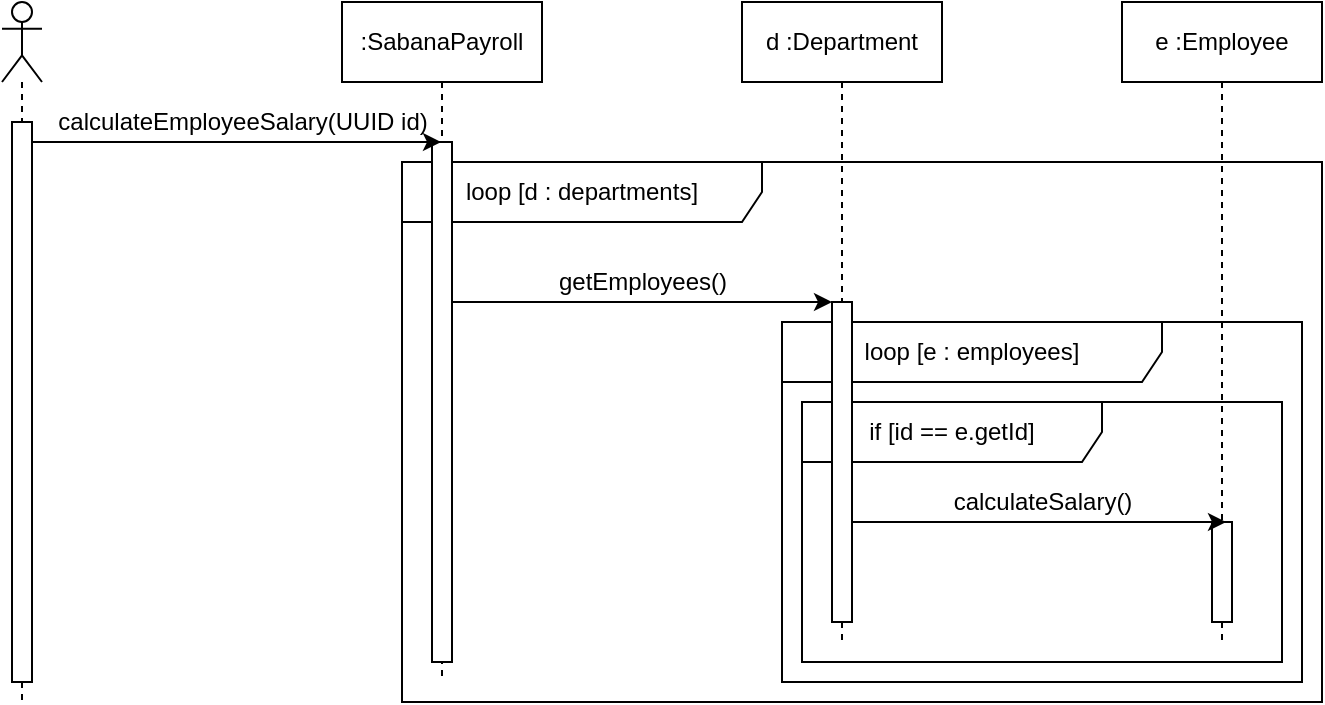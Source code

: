 <mxfile version="14.5.1" type="device"><diagram id="fceJ_CBfDFHudibCMEtz" name="Page-1"><mxGraphModel dx="1422" dy="705" grid="1" gridSize="10" guides="1" tooltips="1" connect="1" arrows="1" fold="1" page="1" pageScale="1" pageWidth="827" pageHeight="1169" math="0" shadow="0"><root><mxCell id="0"/><mxCell id="1" parent="0"/><mxCell id="NHB-jQK3NWHTKm5s4tQf-15" value="loop [d : departments]" style="shape=umlFrame;whiteSpace=wrap;html=1;width=180;height=30;" vertex="1" parent="1"><mxGeometry x="250" y="120" width="460" height="270" as="geometry"/></mxCell><mxCell id="NHB-jQK3NWHTKm5s4tQf-16" value="loop [e : employees]" style="shape=umlFrame;whiteSpace=wrap;html=1;width=190;height=30;" vertex="1" parent="1"><mxGeometry x="440" y="200" width="260" height="180" as="geometry"/></mxCell><mxCell id="NHB-jQK3NWHTKm5s4tQf-17" value="if [id == e.getId]" style="shape=umlFrame;whiteSpace=wrap;html=1;width=150;height=30;" vertex="1" parent="1"><mxGeometry x="450" y="240" width="240" height="130" as="geometry"/></mxCell><mxCell id="NHB-jQK3NWHTKm5s4tQf-1" value="" style="shape=umlLifeline;participant=umlActor;perimeter=lifelinePerimeter;whiteSpace=wrap;html=1;container=1;collapsible=0;recursiveResize=0;verticalAlign=top;spacingTop=36;outlineConnect=0;" vertex="1" parent="1"><mxGeometry x="50" y="40" width="20" height="350" as="geometry"/></mxCell><mxCell id="NHB-jQK3NWHTKm5s4tQf-2" value="" style="html=1;points=[];perimeter=orthogonalPerimeter;" vertex="1" parent="NHB-jQK3NWHTKm5s4tQf-1"><mxGeometry x="5" y="60" width="10" height="280" as="geometry"/></mxCell><mxCell id="NHB-jQK3NWHTKm5s4tQf-3" value=":SabanaPayroll" style="shape=umlLifeline;perimeter=lifelinePerimeter;whiteSpace=wrap;html=1;container=1;collapsible=0;recursiveResize=0;outlineConnect=0;" vertex="1" parent="1"><mxGeometry x="220" y="40" width="100" height="340" as="geometry"/></mxCell><mxCell id="NHB-jQK3NWHTKm5s4tQf-4" value="" style="html=1;points=[];perimeter=orthogonalPerimeter;" vertex="1" parent="NHB-jQK3NWHTKm5s4tQf-3"><mxGeometry x="45" y="70" width="10" height="260" as="geometry"/></mxCell><mxCell id="NHB-jQK3NWHTKm5s4tQf-7" value="calculateEmployeeSalary(UUID id)" style="text;html=1;align=center;verticalAlign=middle;resizable=0;points=[];autosize=1;" vertex="1" parent="1"><mxGeometry x="70" y="90" width="200" height="20" as="geometry"/></mxCell><mxCell id="NHB-jQK3NWHTKm5s4tQf-8" style="edgeStyle=orthogonalEdgeStyle;rounded=0;orthogonalLoop=1;jettySize=auto;html=1;" edge="1" parent="1"><mxGeometry relative="1" as="geometry"><mxPoint x="65" y="110" as="sourcePoint"/><mxPoint x="269.5" y="110" as="targetPoint"/><Array as="points"><mxPoint x="170" y="110"/><mxPoint x="170" y="110"/></Array></mxGeometry></mxCell><mxCell id="NHB-jQK3NWHTKm5s4tQf-9" value="d :Department" style="shape=umlLifeline;perimeter=lifelinePerimeter;whiteSpace=wrap;html=1;container=1;collapsible=0;recursiveResize=0;outlineConnect=0;" vertex="1" parent="1"><mxGeometry x="420" y="40" width="100" height="320" as="geometry"/></mxCell><mxCell id="NHB-jQK3NWHTKm5s4tQf-10" value="" style="html=1;points=[];perimeter=orthogonalPerimeter;" vertex="1" parent="NHB-jQK3NWHTKm5s4tQf-9"><mxGeometry x="45" y="150" width="10" height="160" as="geometry"/></mxCell><mxCell id="NHB-jQK3NWHTKm5s4tQf-11" value="e :Employee" style="shape=umlLifeline;perimeter=lifelinePerimeter;whiteSpace=wrap;html=1;container=1;collapsible=0;recursiveResize=0;outlineConnect=0;" vertex="1" parent="1"><mxGeometry x="610" y="40" width="100" height="320" as="geometry"/></mxCell><mxCell id="NHB-jQK3NWHTKm5s4tQf-12" value="" style="html=1;points=[];perimeter=orthogonalPerimeter;" vertex="1" parent="NHB-jQK3NWHTKm5s4tQf-11"><mxGeometry x="45" y="260" width="10" height="50" as="geometry"/></mxCell><mxCell id="NHB-jQK3NWHTKm5s4tQf-14" style="edgeStyle=orthogonalEdgeStyle;rounded=0;orthogonalLoop=1;jettySize=auto;html=1;" edge="1" parent="1" source="NHB-jQK3NWHTKm5s4tQf-20"><mxGeometry relative="1" as="geometry"><mxPoint x="475" y="280" as="sourcePoint"/><mxPoint x="662" y="300" as="targetPoint"/><Array as="points"><mxPoint x="475" y="300"/><mxPoint x="662" y="300"/></Array></mxGeometry></mxCell><mxCell id="NHB-jQK3NWHTKm5s4tQf-18" style="edgeStyle=orthogonalEdgeStyle;rounded=0;orthogonalLoop=1;jettySize=auto;html=1;" edge="1" parent="1" source="NHB-jQK3NWHTKm5s4tQf-4" target="NHB-jQK3NWHTKm5s4tQf-10"><mxGeometry relative="1" as="geometry"><Array as="points"><mxPoint x="330" y="190"/><mxPoint x="330" y="190"/></Array></mxGeometry></mxCell><mxCell id="NHB-jQK3NWHTKm5s4tQf-19" value="getEmployees()" style="text;html=1;align=center;verticalAlign=middle;resizable=0;points=[];autosize=1;" vertex="1" parent="1"><mxGeometry x="320" y="170" width="100" height="20" as="geometry"/></mxCell><mxCell id="NHB-jQK3NWHTKm5s4tQf-20" value="calculateSalary()" style="text;html=1;align=center;verticalAlign=middle;resizable=0;points=[];autosize=1;" vertex="1" parent="1"><mxGeometry x="520" y="280" width="100" height="20" as="geometry"/></mxCell></root></mxGraphModel></diagram></mxfile>